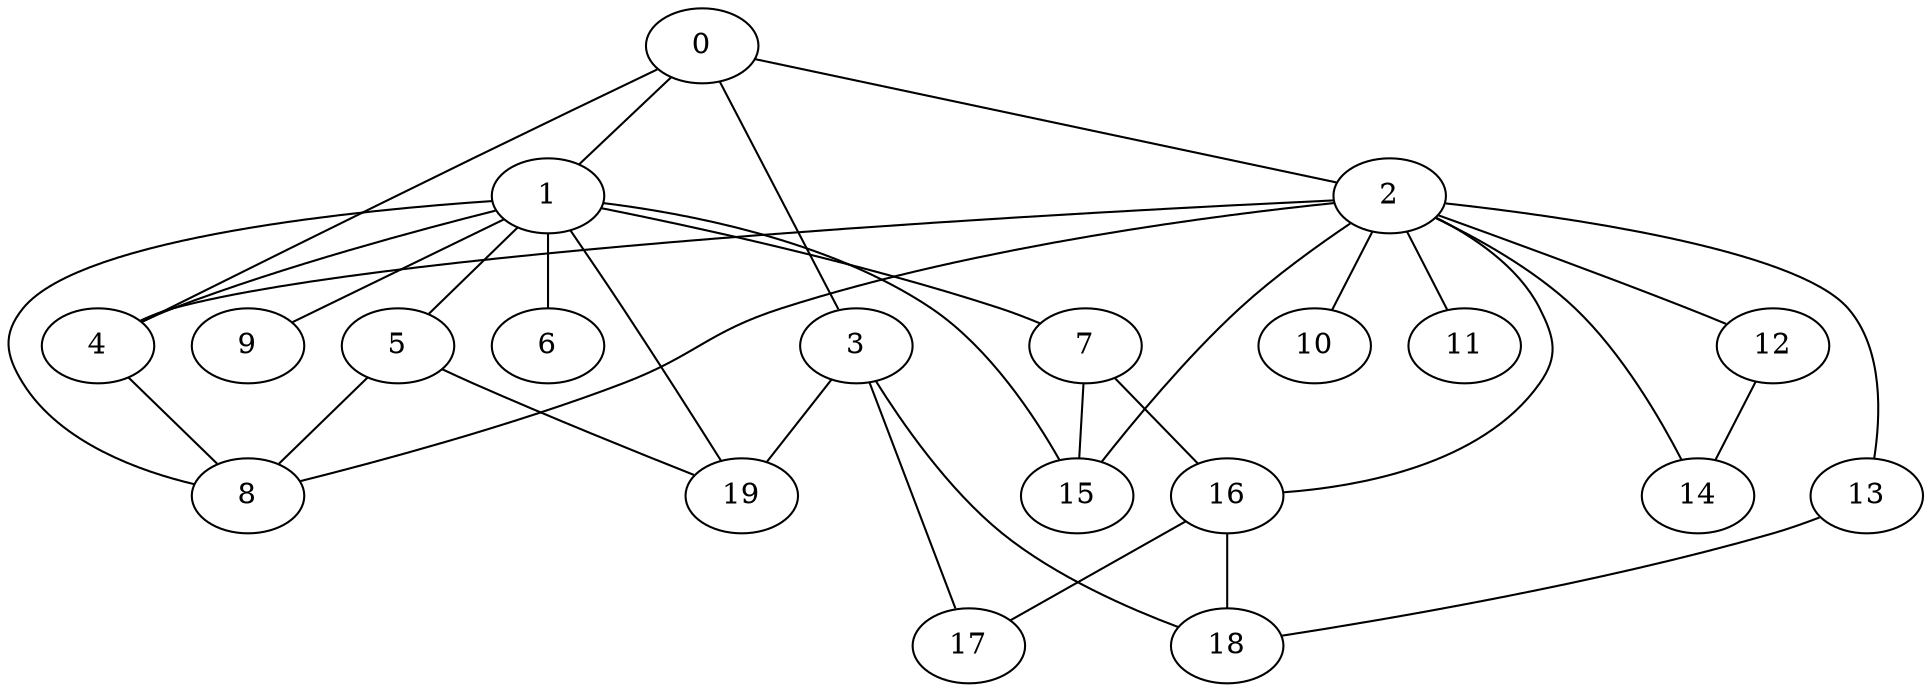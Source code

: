 graph graphname {0--1
0--2
0--3
0--4
1--4
1--5
1--6
1--7
1--8
1--9
1--15
1--19
2--4
2--8
2--10
2--11
2--12
2--13
2--14
2--15
2--16
3--17
3--18
3--19
4--8
5--8
5--19
7--15
7--16
12--14
13--18
16--17
16--18
}